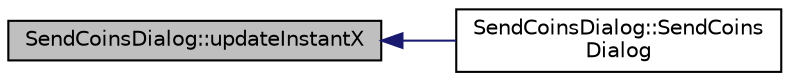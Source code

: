 digraph "SendCoinsDialog::updateInstantX"
{
  edge [fontname="Helvetica",fontsize="10",labelfontname="Helvetica",labelfontsize="10"];
  node [fontname="Helvetica",fontsize="10",shape=record];
  rankdir="LR";
  Node879 [label="SendCoinsDialog::updateInstantX",height=0.2,width=0.4,color="black", fillcolor="grey75", style="filled", fontcolor="black"];
  Node879 -> Node880 [dir="back",color="midnightblue",fontsize="10",style="solid",fontname="Helvetica"];
  Node880 [label="SendCoinsDialog::SendCoins\lDialog",height=0.2,width=0.4,color="black", fillcolor="white", style="filled",URL="$class_send_coins_dialog.html#a0df5bc29d1df68eda44826651afc595f"];
}
